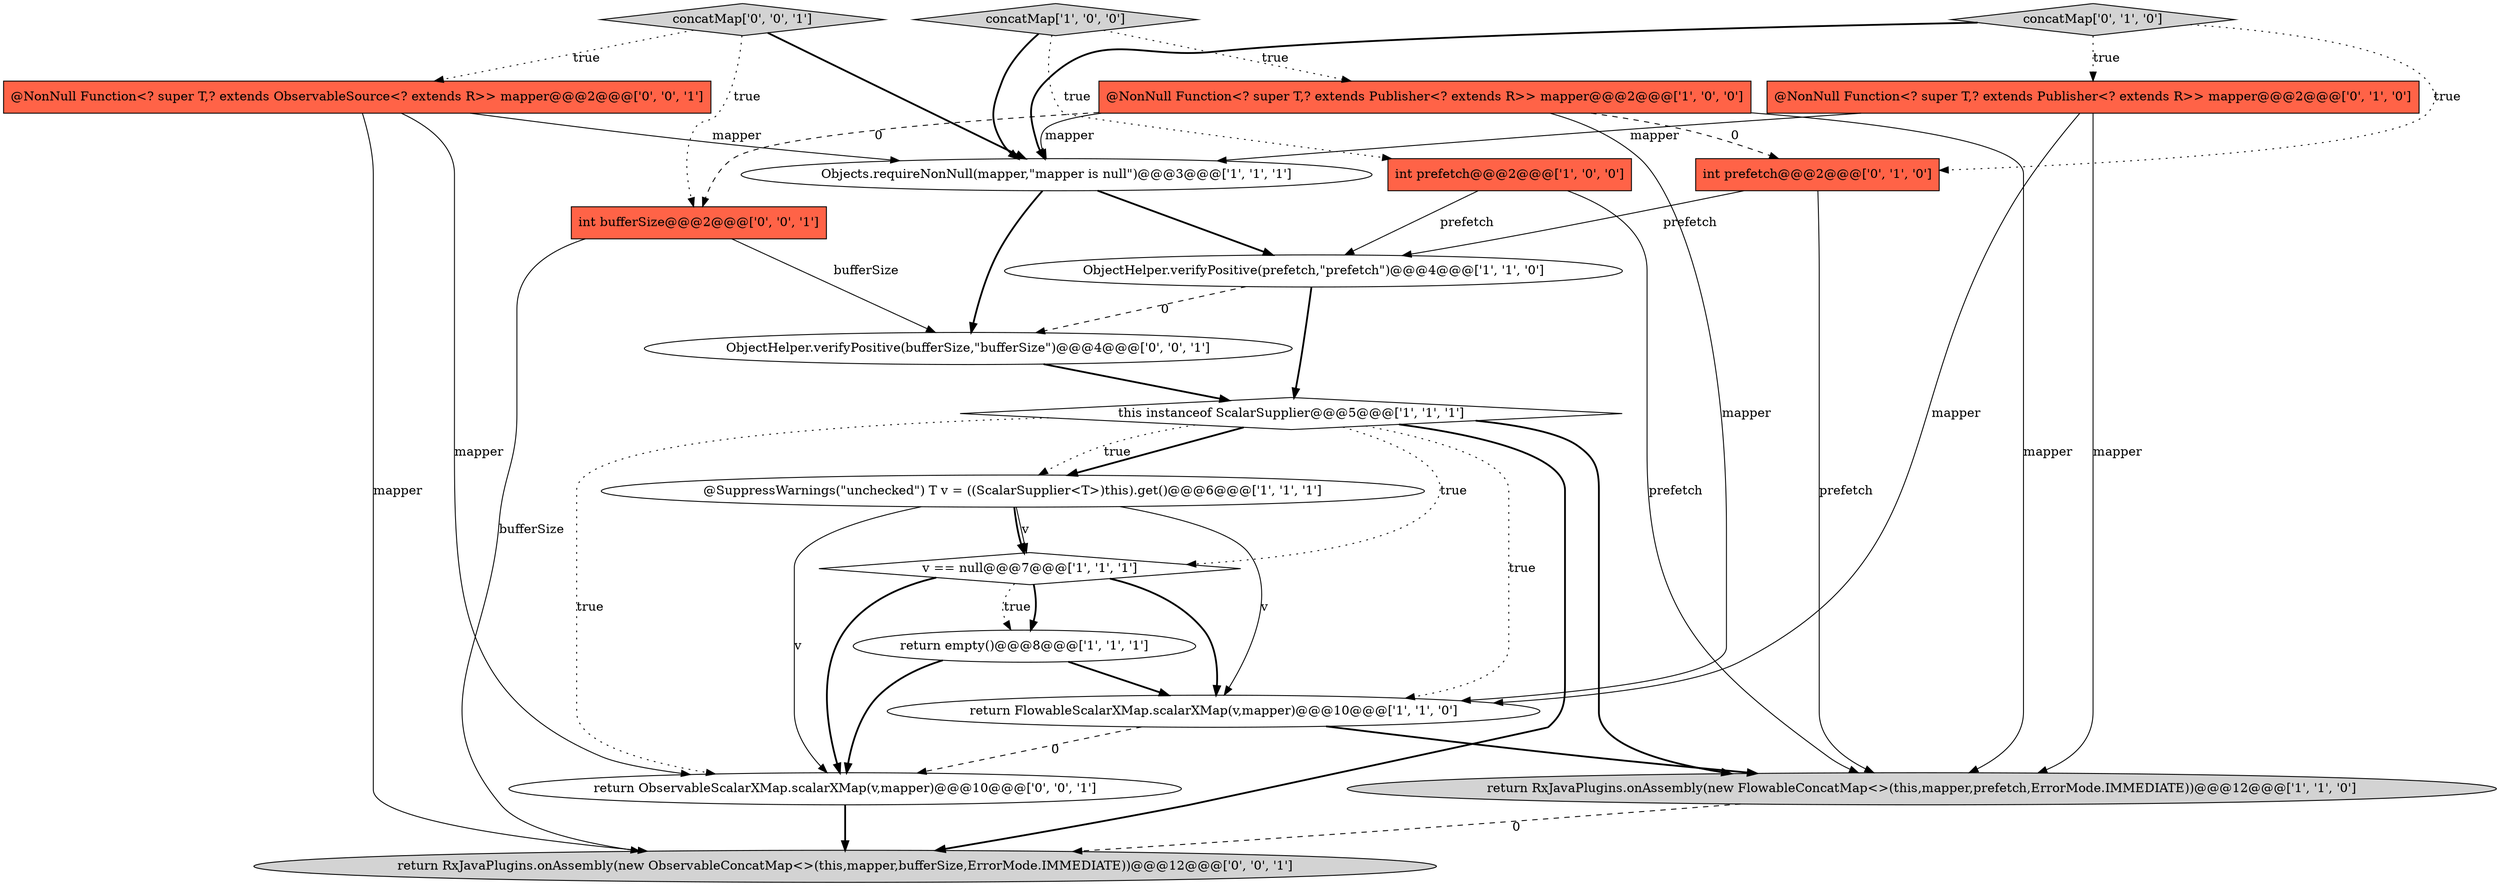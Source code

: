 digraph {
12 [style = filled, label = "concatMap['0', '1', '0']", fillcolor = lightgray, shape = diamond image = "AAA0AAABBB2BBB"];
19 [style = filled, label = "ObjectHelper.verifyPositive(bufferSize,\"bufferSize\")@@@4@@@['0', '0', '1']", fillcolor = white, shape = ellipse image = "AAA0AAABBB3BBB"];
16 [style = filled, label = "@NonNull Function<? super T,? extends ObservableSource<? extends R>> mapper@@@2@@@['0', '0', '1']", fillcolor = tomato, shape = box image = "AAA0AAABBB3BBB"];
6 [style = filled, label = "int prefetch@@@2@@@['1', '0', '0']", fillcolor = tomato, shape = box image = "AAA0AAABBB1BBB"];
1 [style = filled, label = "return empty()@@@8@@@['1', '1', '1']", fillcolor = white, shape = ellipse image = "AAA0AAABBB1BBB"];
3 [style = filled, label = "v == null@@@7@@@['1', '1', '1']", fillcolor = white, shape = diamond image = "AAA0AAABBB1BBB"];
18 [style = filled, label = "return ObservableScalarXMap.scalarXMap(v,mapper)@@@10@@@['0', '0', '1']", fillcolor = white, shape = ellipse image = "AAA0AAABBB3BBB"];
8 [style = filled, label = "Objects.requireNonNull(mapper,\"mapper is null\")@@@3@@@['1', '1', '1']", fillcolor = white, shape = ellipse image = "AAA0AAABBB1BBB"];
15 [style = filled, label = "return RxJavaPlugins.onAssembly(new ObservableConcatMap<>(this,mapper,bufferSize,ErrorMode.IMMEDIATE))@@@12@@@['0', '0', '1']", fillcolor = lightgray, shape = ellipse image = "AAA0AAABBB3BBB"];
11 [style = filled, label = "@NonNull Function<? super T,? extends Publisher<? extends R>> mapper@@@2@@@['0', '1', '0']", fillcolor = tomato, shape = box image = "AAA0AAABBB2BBB"];
17 [style = filled, label = "int bufferSize@@@2@@@['0', '0', '1']", fillcolor = tomato, shape = box image = "AAA0AAABBB3BBB"];
9 [style = filled, label = "return FlowableScalarXMap.scalarXMap(v,mapper)@@@10@@@['1', '1', '0']", fillcolor = white, shape = ellipse image = "AAA0AAABBB1BBB"];
5 [style = filled, label = "return RxJavaPlugins.onAssembly(new FlowableConcatMap<>(this,mapper,prefetch,ErrorMode.IMMEDIATE))@@@12@@@['1', '1', '0']", fillcolor = lightgray, shape = ellipse image = "AAA0AAABBB1BBB"];
14 [style = filled, label = "concatMap['0', '0', '1']", fillcolor = lightgray, shape = diamond image = "AAA0AAABBB3BBB"];
10 [style = filled, label = "this instanceof ScalarSupplier@@@5@@@['1', '1', '1']", fillcolor = white, shape = diamond image = "AAA0AAABBB1BBB"];
13 [style = filled, label = "int prefetch@@@2@@@['0', '1', '0']", fillcolor = tomato, shape = box image = "AAA1AAABBB2BBB"];
2 [style = filled, label = "concatMap['1', '0', '0']", fillcolor = lightgray, shape = diamond image = "AAA0AAABBB1BBB"];
0 [style = filled, label = "@SuppressWarnings(\"unchecked\") T v = ((ScalarSupplier<T>)this).get()@@@6@@@['1', '1', '1']", fillcolor = white, shape = ellipse image = "AAA0AAABBB1BBB"];
4 [style = filled, label = "ObjectHelper.verifyPositive(prefetch,\"prefetch\")@@@4@@@['1', '1', '0']", fillcolor = white, shape = ellipse image = "AAA0AAABBB1BBB"];
7 [style = filled, label = "@NonNull Function<? super T,? extends Publisher<? extends R>> mapper@@@2@@@['1', '0', '0']", fillcolor = tomato, shape = box image = "AAA1AAABBB1BBB"];
10->18 [style = dotted, label="true"];
0->3 [style = bold, label=""];
4->10 [style = bold, label=""];
7->8 [style = solid, label="mapper"];
10->15 [style = bold, label=""];
3->1 [style = bold, label=""];
6->4 [style = solid, label="prefetch"];
0->9 [style = solid, label="v"];
7->17 [style = dashed, label="0"];
11->9 [style = solid, label="mapper"];
8->19 [style = bold, label=""];
9->18 [style = dashed, label="0"];
18->15 [style = bold, label=""];
0->18 [style = solid, label="v"];
10->3 [style = dotted, label="true"];
19->10 [style = bold, label=""];
1->18 [style = bold, label=""];
7->5 [style = solid, label="mapper"];
10->9 [style = dotted, label="true"];
0->3 [style = solid, label="v"];
13->5 [style = solid, label="prefetch"];
1->9 [style = bold, label=""];
11->8 [style = solid, label="mapper"];
3->18 [style = bold, label=""];
12->11 [style = dotted, label="true"];
7->9 [style = solid, label="mapper"];
3->9 [style = bold, label=""];
14->16 [style = dotted, label="true"];
17->19 [style = solid, label="bufferSize"];
14->17 [style = dotted, label="true"];
12->13 [style = dotted, label="true"];
10->5 [style = bold, label=""];
16->18 [style = solid, label="mapper"];
2->6 [style = dotted, label="true"];
12->8 [style = bold, label=""];
2->7 [style = dotted, label="true"];
10->0 [style = bold, label=""];
17->15 [style = solid, label="bufferSize"];
7->13 [style = dashed, label="0"];
9->5 [style = bold, label=""];
10->0 [style = dotted, label="true"];
16->8 [style = solid, label="mapper"];
4->19 [style = dashed, label="0"];
14->8 [style = bold, label=""];
13->4 [style = solid, label="prefetch"];
8->4 [style = bold, label=""];
5->15 [style = dashed, label="0"];
3->1 [style = dotted, label="true"];
6->5 [style = solid, label="prefetch"];
11->5 [style = solid, label="mapper"];
2->8 [style = bold, label=""];
16->15 [style = solid, label="mapper"];
}
